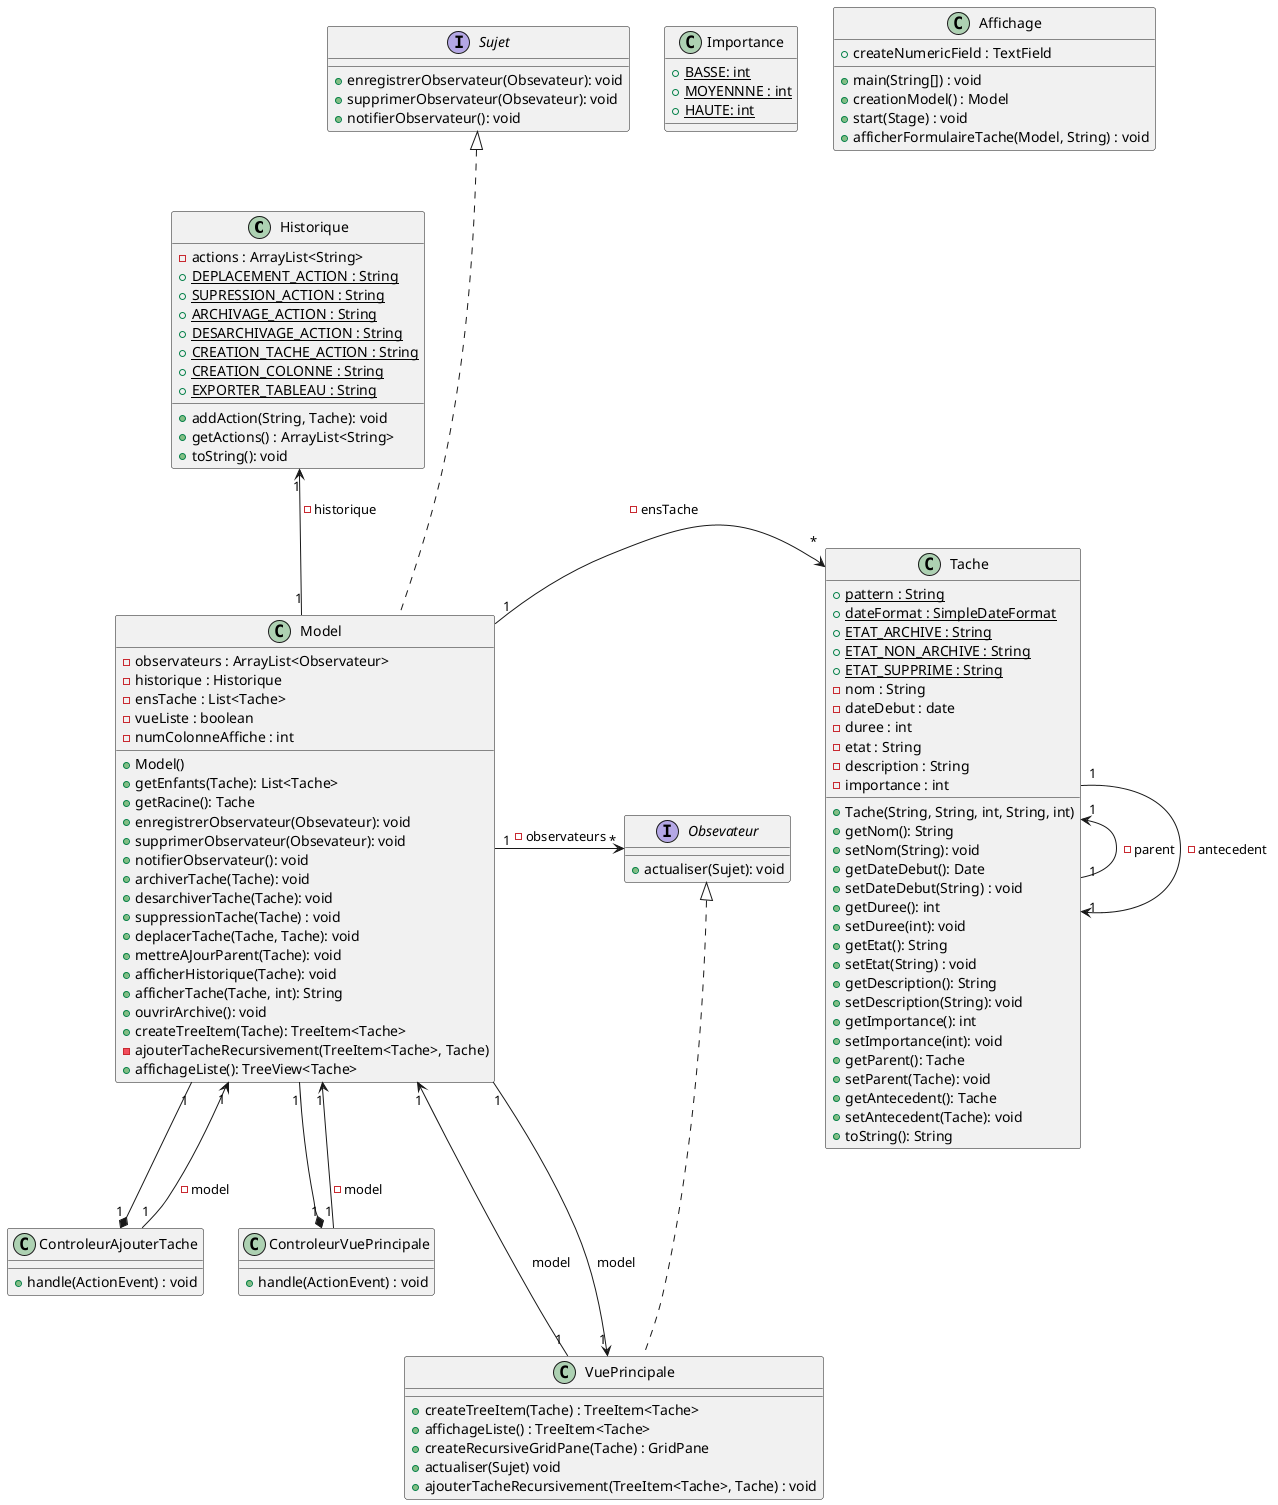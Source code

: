 @startuml



class Historique{
  - actions : ArrayList<String>
  + {static} DEPLACEMENT_ACTION : String
  + {static} SUPRESSION_ACTION : String
  + {static} ARCHIVAGE_ACTION : String
  + {static} DESARCHIVAGE_ACTION : String
  + {static} CREATION_TACHE_ACTION : String
  + {static} CREATION_COLONNE : String
  + {static} EXPORTER_TABLEAU : String
  + addAction(String, Tache): void
  + getActions() : ArrayList<String>
  + toString(): void
}

class Importance{
  +{static} BASSE: int 
  +{static} MOYENNNE : int
  +{static} HAUTE: int
}

interface Sujet{
  + enregistrerObservateur(Obsevateur): void
  + supprimerObservateur(Obsevateur): void
  + notifierObservateur(): void
}

interface Obsevateur{
  +actualiser(Sujet): void
}

class VuePrincipale{
  + createTreeItem(Tache) : TreeItem<Tache>
  + affichageListe() : TreeItem<Tache>
  + createRecursiveGridPane(Tache) : GridPane
  + actualiser(Sujet) void
  + ajouterTacheRecursivement(TreeItem<Tache>, Tache) : void
}

class Model{
  - observateurs : ArrayList<Observateur>
  - historique : Historique
  - ensTache : List<Tache>
  - vueListe : boolean
  - numColonneAffiche : int
  
  + Model()
  + getEnfants(Tache): List<Tache>
  + getRacine(): Tache
  + enregistrerObservateur(Obsevateur): void
  + supprimerObservateur(Obsevateur): void
  + notifierObservateur(): void
  + archiverTache(Tache): void
  + desarchiverTache(Tache): void
  + suppressionTache(Tache) : void
  + deplacerTache(Tache, Tache): void
  + mettreAJourParent(Tache): void
  + afficherHistorique(Tache): void
  + afficherTache(Tache, int): String
  + ouvrirArchive(): void
  + createTreeItem(Tache): TreeItem<Tache>
  - ajouterTacheRecursivement(TreeItem<Tache>, Tache)
  + affichageListe(): TreeView<Tache>
}

class Affichage{
  + main(String[]) : void
  + creationModel() : Model
  + createNumericField : TextField
  + start(Stage) : void
  + afficherFormulaireTache(Model, String) : void
}

class ControleurAjouterTache{
  + handle(ActionEvent) : void
}
class ControleurVuePrincipale{
  + handle(ActionEvent) : void
}

class Tache{
  +{static} pattern : String
  +{static} dateFormat : SimpleDateFormat
  +{static} ETAT_ARCHIVE : String
  +{static} ETAT_NON_ARCHIVE : String
  +{static} ETAT_SUPPRIME : String
  - nom : String
  - dateDebut : date
  - duree : int 
  - etat : String
  - description : String
  - importance : int
  
  + Tache(String, String, int, String, int)
  + getNom(): String
  + setNom(String): void
  + getDateDebut(): Date 
  + setDateDebut(String) : void 
  + getDuree(): int 
  + setDuree(int): void
  + getEtat(): String 
  + setEtat(String) : void
  + getDescription(): String
  + setDescription(String): void
  + getImportance(): int 
  + setImportance(int): void
  + getParent(): Tache 
  + setParent(Tache): void 
  + getAntecedent(): Tache
  + setAntecedent(Tache): void
  + toString(): String 
}

'''Relations

Model -up-.|> Sujet
VuePrincipale -up-.|> Obsevateur

Model "1" -> "*" Obsevateur : -observateurs
Model "1" -> "*" Tache: -ensTache
Model "1" -up-> "1" Historique: -historique
Model "1"  --* "1" ControleurVuePrincipale
Model "1"  --* "1" ControleurAjouterTache
Model "1"  <-- "1" ControleurVuePrincipale: -model
Model "1"  <-- "1" ControleurAjouterTache: -model

Tache "1" -left-> "1" Tache : -parent
Tache "1" --> "1" Tache : -antecedent

VuePrincipale "1" --> "1"  Model : model
VuePrincipale "1" <-- "1" Model : model